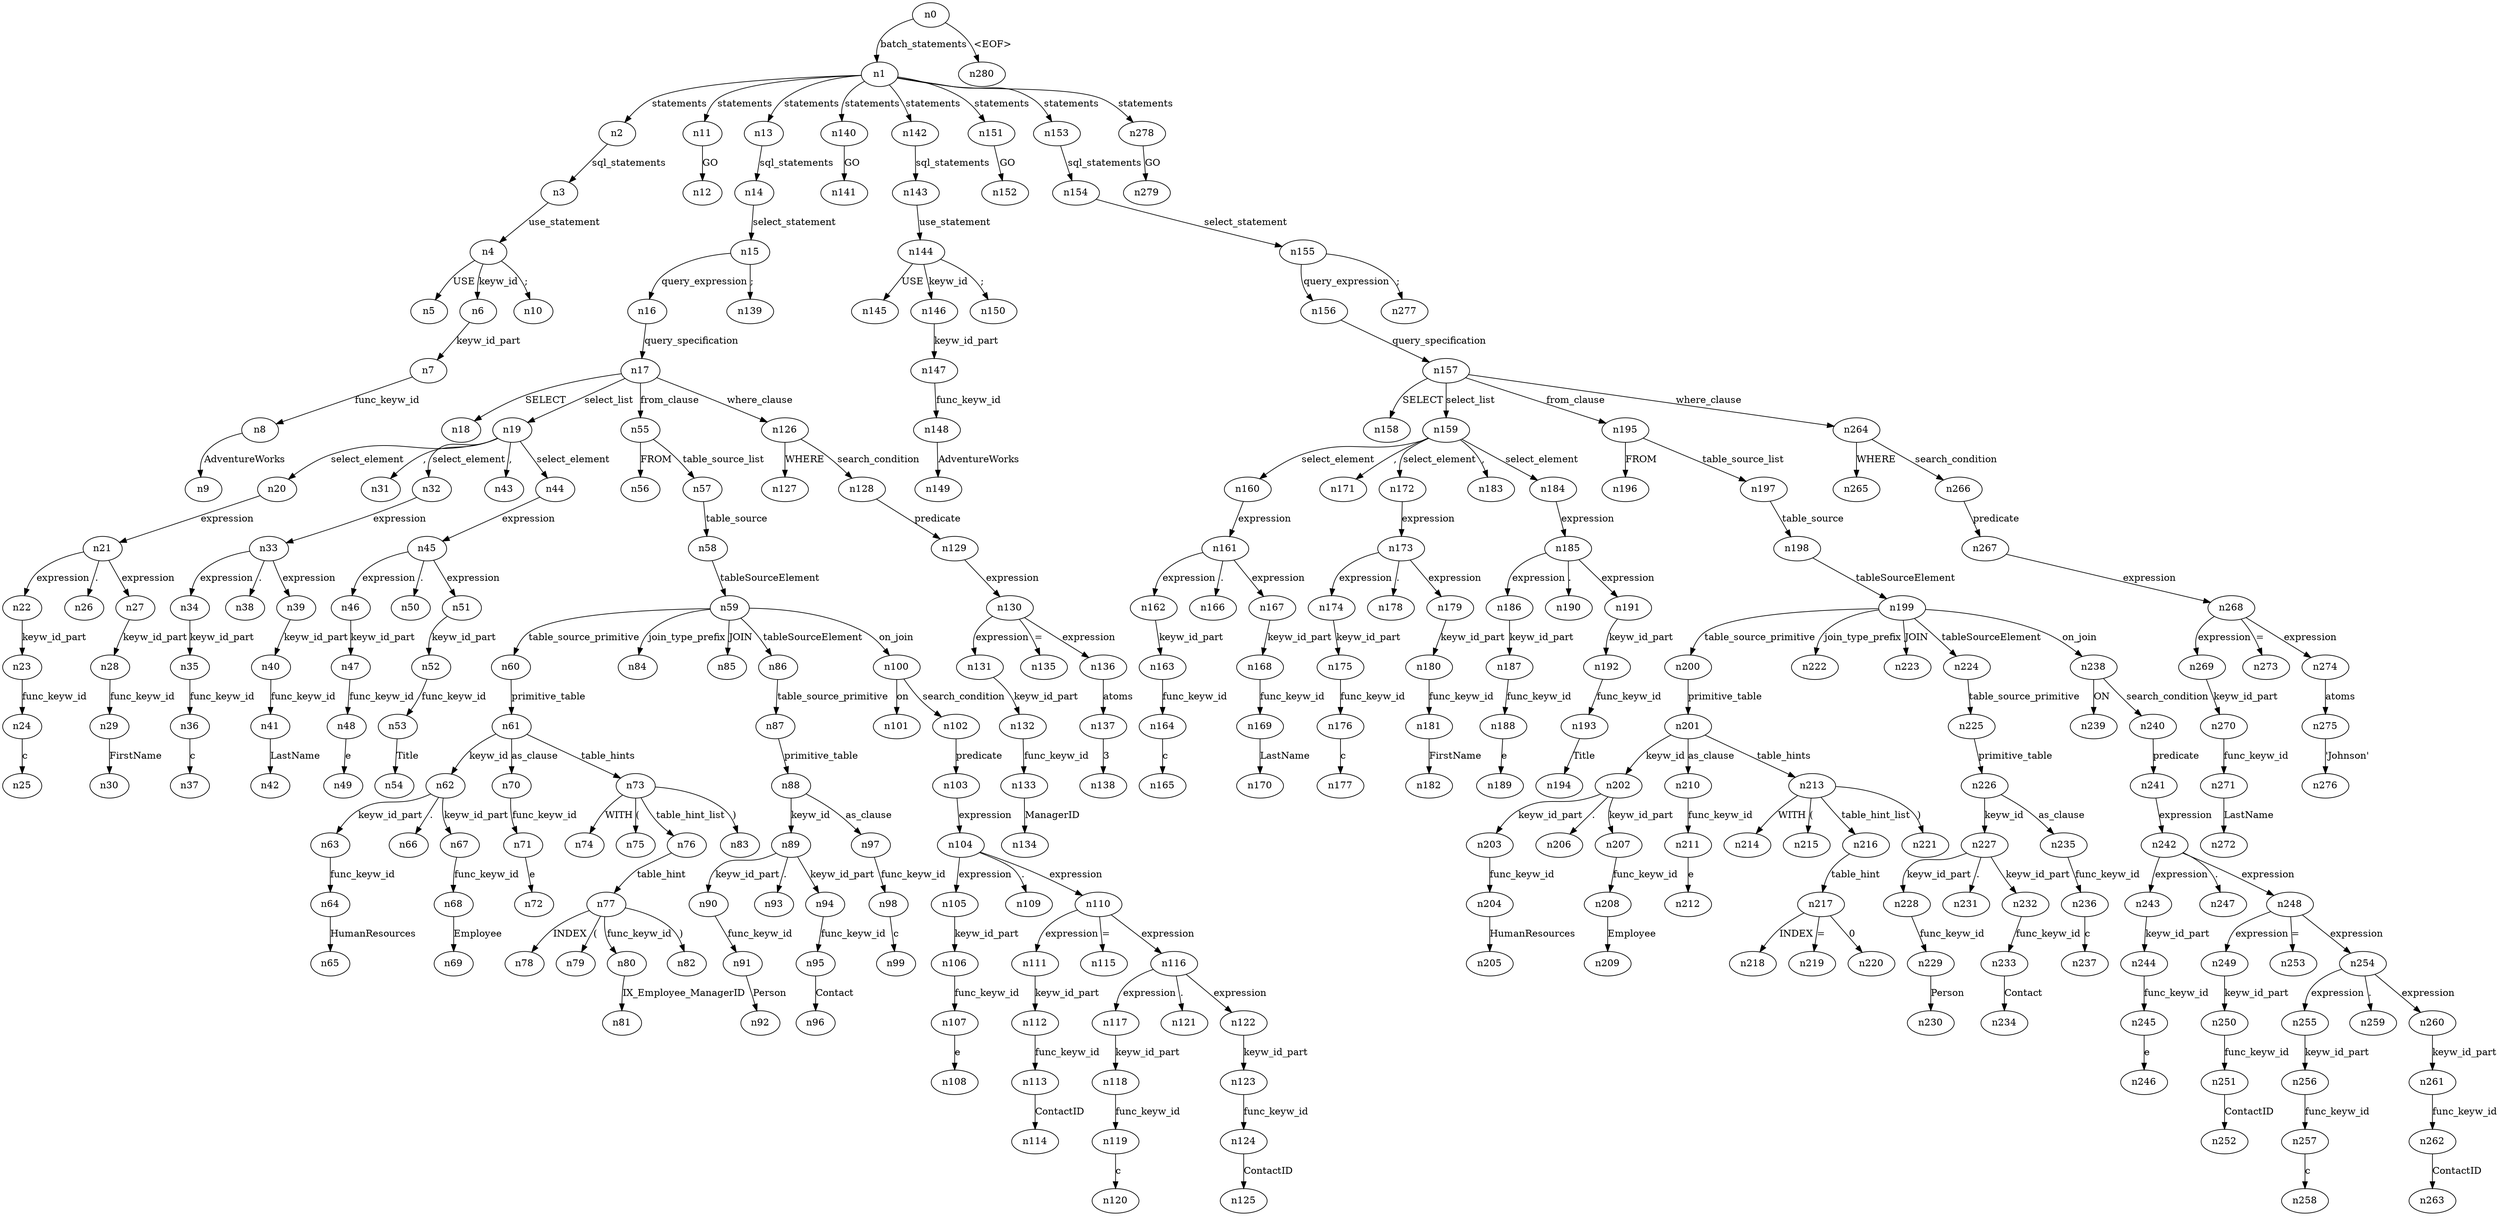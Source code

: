 digraph ParseTree {
  n0 -> n1 [label="batch_statements"];
  n1 -> n2 [label="statements"];
  n2 -> n3 [label="sql_statements"];
  n3 -> n4 [label="use_statement"];
  n4 -> n5 [label="USE"];
  n4 -> n6 [label="keyw_id"];
  n6 -> n7 [label="keyw_id_part"];
  n7 -> n8 [label="func_keyw_id"];
  n8 -> n9 [label="AdventureWorks"];
  n4 -> n10 [label=";"];
  n1 -> n11 [label="statements"];
  n11 -> n12 [label="GO"];
  n1 -> n13 [label="statements"];
  n13 -> n14 [label="sql_statements"];
  n14 -> n15 [label="select_statement"];
  n15 -> n16 [label="query_expression"];
  n16 -> n17 [label="query_specification"];
  n17 -> n18 [label="SELECT"];
  n17 -> n19 [label="select_list"];
  n19 -> n20 [label="select_element"];
  n20 -> n21 [label="expression"];
  n21 -> n22 [label="expression"];
  n22 -> n23 [label="keyw_id_part"];
  n23 -> n24 [label="func_keyw_id"];
  n24 -> n25 [label="c"];
  n21 -> n26 [label="."];
  n21 -> n27 [label="expression"];
  n27 -> n28 [label="keyw_id_part"];
  n28 -> n29 [label="func_keyw_id"];
  n29 -> n30 [label="FirstName"];
  n19 -> n31 [label=","];
  n19 -> n32 [label="select_element"];
  n32 -> n33 [label="expression"];
  n33 -> n34 [label="expression"];
  n34 -> n35 [label="keyw_id_part"];
  n35 -> n36 [label="func_keyw_id"];
  n36 -> n37 [label="c"];
  n33 -> n38 [label="."];
  n33 -> n39 [label="expression"];
  n39 -> n40 [label="keyw_id_part"];
  n40 -> n41 [label="func_keyw_id"];
  n41 -> n42 [label="LastName"];
  n19 -> n43 [label=","];
  n19 -> n44 [label="select_element"];
  n44 -> n45 [label="expression"];
  n45 -> n46 [label="expression"];
  n46 -> n47 [label="keyw_id_part"];
  n47 -> n48 [label="func_keyw_id"];
  n48 -> n49 [label="e"];
  n45 -> n50 [label="."];
  n45 -> n51 [label="expression"];
  n51 -> n52 [label="keyw_id_part"];
  n52 -> n53 [label="func_keyw_id"];
  n53 -> n54 [label="Title"];
  n17 -> n55 [label="from_clause"];
  n55 -> n56 [label="FROM"];
  n55 -> n57 [label="table_source_list"];
  n57 -> n58 [label="table_source"];
  n58 -> n59 [label="tableSourceElement"];
  n59 -> n60 [label="table_source_primitive"];
  n60 -> n61 [label="primitive_table"];
  n61 -> n62 [label="keyw_id"];
  n62 -> n63 [label="keyw_id_part"];
  n63 -> n64 [label="func_keyw_id"];
  n64 -> n65 [label="HumanResources"];
  n62 -> n66 [label="."];
  n62 -> n67 [label="keyw_id_part"];
  n67 -> n68 [label="func_keyw_id"];
  n68 -> n69 [label="Employee"];
  n61 -> n70 [label="as_clause"];
  n70 -> n71 [label="func_keyw_id"];
  n71 -> n72 [label="e"];
  n61 -> n73 [label="table_hints"];
  n73 -> n74 [label="WITH"];
  n73 -> n75 [label="("];
  n73 -> n76 [label="table_hint_list"];
  n76 -> n77 [label="table_hint"];
  n77 -> n78 [label="INDEX"];
  n77 -> n79 [label="("];
  n77 -> n80 [label="func_keyw_id"];
  n80 -> n81 [label="IX_Employee_ManagerID"];
  n77 -> n82 [label=")"];
  n73 -> n83 [label=")"];
  n59 -> n84 [label="join_type_prefix"];
  n59 -> n85 [label="JOIN"];
  n59 -> n86 [label="tableSourceElement"];
  n86 -> n87 [label="table_source_primitive"];
  n87 -> n88 [label="primitive_table"];
  n88 -> n89 [label="keyw_id"];
  n89 -> n90 [label="keyw_id_part"];
  n90 -> n91 [label="func_keyw_id"];
  n91 -> n92 [label="Person"];
  n89 -> n93 [label="."];
  n89 -> n94 [label="keyw_id_part"];
  n94 -> n95 [label="func_keyw_id"];
  n95 -> n96 [label="Contact"];
  n88 -> n97 [label="as_clause"];
  n97 -> n98 [label="func_keyw_id"];
  n98 -> n99 [label="c"];
  n59 -> n100 [label="on_join"];
  n100 -> n101 [label="on"];
  n100 -> n102 [label="search_condition"];
  n102 -> n103 [label="predicate"];
  n103 -> n104 [label="expression"];
  n104 -> n105 [label="expression"];
  n105 -> n106 [label="keyw_id_part"];
  n106 -> n107 [label="func_keyw_id"];
  n107 -> n108 [label="e"];
  n104 -> n109 [label="."];
  n104 -> n110 [label="expression"];
  n110 -> n111 [label="expression"];
  n111 -> n112 [label="keyw_id_part"];
  n112 -> n113 [label="func_keyw_id"];
  n113 -> n114 [label="ContactID"];
  n110 -> n115 [label="="];
  n110 -> n116 [label="expression"];
  n116 -> n117 [label="expression"];
  n117 -> n118 [label="keyw_id_part"];
  n118 -> n119 [label="func_keyw_id"];
  n119 -> n120 [label="c"];
  n116 -> n121 [label="."];
  n116 -> n122 [label="expression"];
  n122 -> n123 [label="keyw_id_part"];
  n123 -> n124 [label="func_keyw_id"];
  n124 -> n125 [label="ContactID"];
  n17 -> n126 [label="where_clause"];
  n126 -> n127 [label="WHERE"];
  n126 -> n128 [label="search_condition"];
  n128 -> n129 [label="predicate"];
  n129 -> n130 [label="expression"];
  n130 -> n131 [label="expression"];
  n131 -> n132 [label="keyw_id_part"];
  n132 -> n133 [label="func_keyw_id"];
  n133 -> n134 [label="ManagerID"];
  n130 -> n135 [label="="];
  n130 -> n136 [label="expression"];
  n136 -> n137 [label="atoms"];
  n137 -> n138 [label="3"];
  n15 -> n139 [label=";"];
  n1 -> n140 [label="statements"];
  n140 -> n141 [label="GO"];
  n1 -> n142 [label="statements"];
  n142 -> n143 [label="sql_statements"];
  n143 -> n144 [label="use_statement"];
  n144 -> n145 [label="USE"];
  n144 -> n146 [label="keyw_id"];
  n146 -> n147 [label="keyw_id_part"];
  n147 -> n148 [label="func_keyw_id"];
  n148 -> n149 [label="AdventureWorks"];
  n144 -> n150 [label=";"];
  n1 -> n151 [label="statements"];
  n151 -> n152 [label="GO"];
  n1 -> n153 [label="statements"];
  n153 -> n154 [label="sql_statements"];
  n154 -> n155 [label="select_statement"];
  n155 -> n156 [label="query_expression"];
  n156 -> n157 [label="query_specification"];
  n157 -> n158 [label="SELECT"];
  n157 -> n159 [label="select_list"];
  n159 -> n160 [label="select_element"];
  n160 -> n161 [label="expression"];
  n161 -> n162 [label="expression"];
  n162 -> n163 [label="keyw_id_part"];
  n163 -> n164 [label="func_keyw_id"];
  n164 -> n165 [label="c"];
  n161 -> n166 [label="."];
  n161 -> n167 [label="expression"];
  n167 -> n168 [label="keyw_id_part"];
  n168 -> n169 [label="func_keyw_id"];
  n169 -> n170 [label="LastName"];
  n159 -> n171 [label=","];
  n159 -> n172 [label="select_element"];
  n172 -> n173 [label="expression"];
  n173 -> n174 [label="expression"];
  n174 -> n175 [label="keyw_id_part"];
  n175 -> n176 [label="func_keyw_id"];
  n176 -> n177 [label="c"];
  n173 -> n178 [label="."];
  n173 -> n179 [label="expression"];
  n179 -> n180 [label="keyw_id_part"];
  n180 -> n181 [label="func_keyw_id"];
  n181 -> n182 [label="FirstName"];
  n159 -> n183 [label=","];
  n159 -> n184 [label="select_element"];
  n184 -> n185 [label="expression"];
  n185 -> n186 [label="expression"];
  n186 -> n187 [label="keyw_id_part"];
  n187 -> n188 [label="func_keyw_id"];
  n188 -> n189 [label="e"];
  n185 -> n190 [label="."];
  n185 -> n191 [label="expression"];
  n191 -> n192 [label="keyw_id_part"];
  n192 -> n193 [label="func_keyw_id"];
  n193 -> n194 [label="Title"];
  n157 -> n195 [label="from_clause"];
  n195 -> n196 [label="FROM"];
  n195 -> n197 [label="table_source_list"];
  n197 -> n198 [label="table_source"];
  n198 -> n199 [label="tableSourceElement"];
  n199 -> n200 [label="table_source_primitive"];
  n200 -> n201 [label="primitive_table"];
  n201 -> n202 [label="keyw_id"];
  n202 -> n203 [label="keyw_id_part"];
  n203 -> n204 [label="func_keyw_id"];
  n204 -> n205 [label="HumanResources"];
  n202 -> n206 [label="."];
  n202 -> n207 [label="keyw_id_part"];
  n207 -> n208 [label="func_keyw_id"];
  n208 -> n209 [label="Employee"];
  n201 -> n210 [label="as_clause"];
  n210 -> n211 [label="func_keyw_id"];
  n211 -> n212 [label="e"];
  n201 -> n213 [label="table_hints"];
  n213 -> n214 [label="WITH"];
  n213 -> n215 [label="("];
  n213 -> n216 [label="table_hint_list"];
  n216 -> n217 [label="table_hint"];
  n217 -> n218 [label="INDEX"];
  n217 -> n219 [label="="];
  n217 -> n220 [label="0"];
  n213 -> n221 [label=")"];
  n199 -> n222 [label="join_type_prefix"];
  n199 -> n223 [label="JOIN"];
  n199 -> n224 [label="tableSourceElement"];
  n224 -> n225 [label="table_source_primitive"];
  n225 -> n226 [label="primitive_table"];
  n226 -> n227 [label="keyw_id"];
  n227 -> n228 [label="keyw_id_part"];
  n228 -> n229 [label="func_keyw_id"];
  n229 -> n230 [label="Person"];
  n227 -> n231 [label="."];
  n227 -> n232 [label="keyw_id_part"];
  n232 -> n233 [label="func_keyw_id"];
  n233 -> n234 [label="Contact"];
  n226 -> n235 [label="as_clause"];
  n235 -> n236 [label="func_keyw_id"];
  n236 -> n237 [label="c"];
  n199 -> n238 [label="on_join"];
  n238 -> n239 [label="ON"];
  n238 -> n240 [label="search_condition"];
  n240 -> n241 [label="predicate"];
  n241 -> n242 [label="expression"];
  n242 -> n243 [label="expression"];
  n243 -> n244 [label="keyw_id_part"];
  n244 -> n245 [label="func_keyw_id"];
  n245 -> n246 [label="e"];
  n242 -> n247 [label="."];
  n242 -> n248 [label="expression"];
  n248 -> n249 [label="expression"];
  n249 -> n250 [label="keyw_id_part"];
  n250 -> n251 [label="func_keyw_id"];
  n251 -> n252 [label="ContactID"];
  n248 -> n253 [label="="];
  n248 -> n254 [label="expression"];
  n254 -> n255 [label="expression"];
  n255 -> n256 [label="keyw_id_part"];
  n256 -> n257 [label="func_keyw_id"];
  n257 -> n258 [label="c"];
  n254 -> n259 [label="."];
  n254 -> n260 [label="expression"];
  n260 -> n261 [label="keyw_id_part"];
  n261 -> n262 [label="func_keyw_id"];
  n262 -> n263 [label="ContactID"];
  n157 -> n264 [label="where_clause"];
  n264 -> n265 [label="WHERE"];
  n264 -> n266 [label="search_condition"];
  n266 -> n267 [label="predicate"];
  n267 -> n268 [label="expression"];
  n268 -> n269 [label="expression"];
  n269 -> n270 [label="keyw_id_part"];
  n270 -> n271 [label="func_keyw_id"];
  n271 -> n272 [label="LastName"];
  n268 -> n273 [label="="];
  n268 -> n274 [label="expression"];
  n274 -> n275 [label="atoms"];
  n275 -> n276 [label="'Johnson'"];
  n155 -> n277 [label=";"];
  n1 -> n278 [label="statements"];
  n278 -> n279 [label="GO"];
  n0 -> n280 [label="<EOF>"];
}